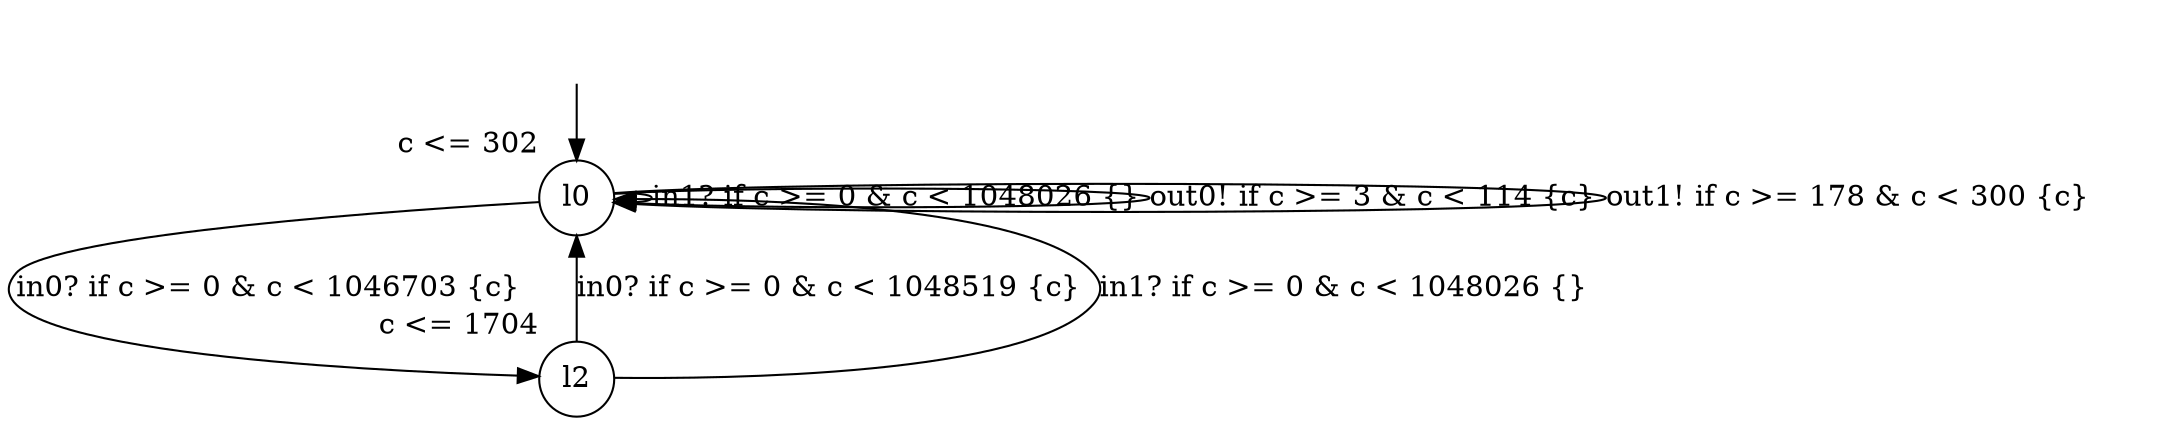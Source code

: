 digraph g {
__start0 [label="" shape="none"];
l0 [shape="circle" margin=0 label="l0", xlabel="c <= 302"];
l2 [shape="circle" margin=0 label="l2", xlabel="c <= 1704"];
l0 -> l2 [label="in0? if c >= 0 & c < 1046703 {c} "];
l0 -> l0 [label="in1? if c >= 0 & c < 1048026 {} "];
l0 -> l0 [label="out0! if c >= 3 & c < 114 {c} "];
l0 -> l0 [label="out1! if c >= 178 & c < 300 {c} "];
l2 -> l0 [label="in0? if c >= 0 & c < 1048519 {c} "];
l2 -> l0 [label="in1? if c >= 0 & c < 1048026 {} "];
__start0 -> l0;
}
